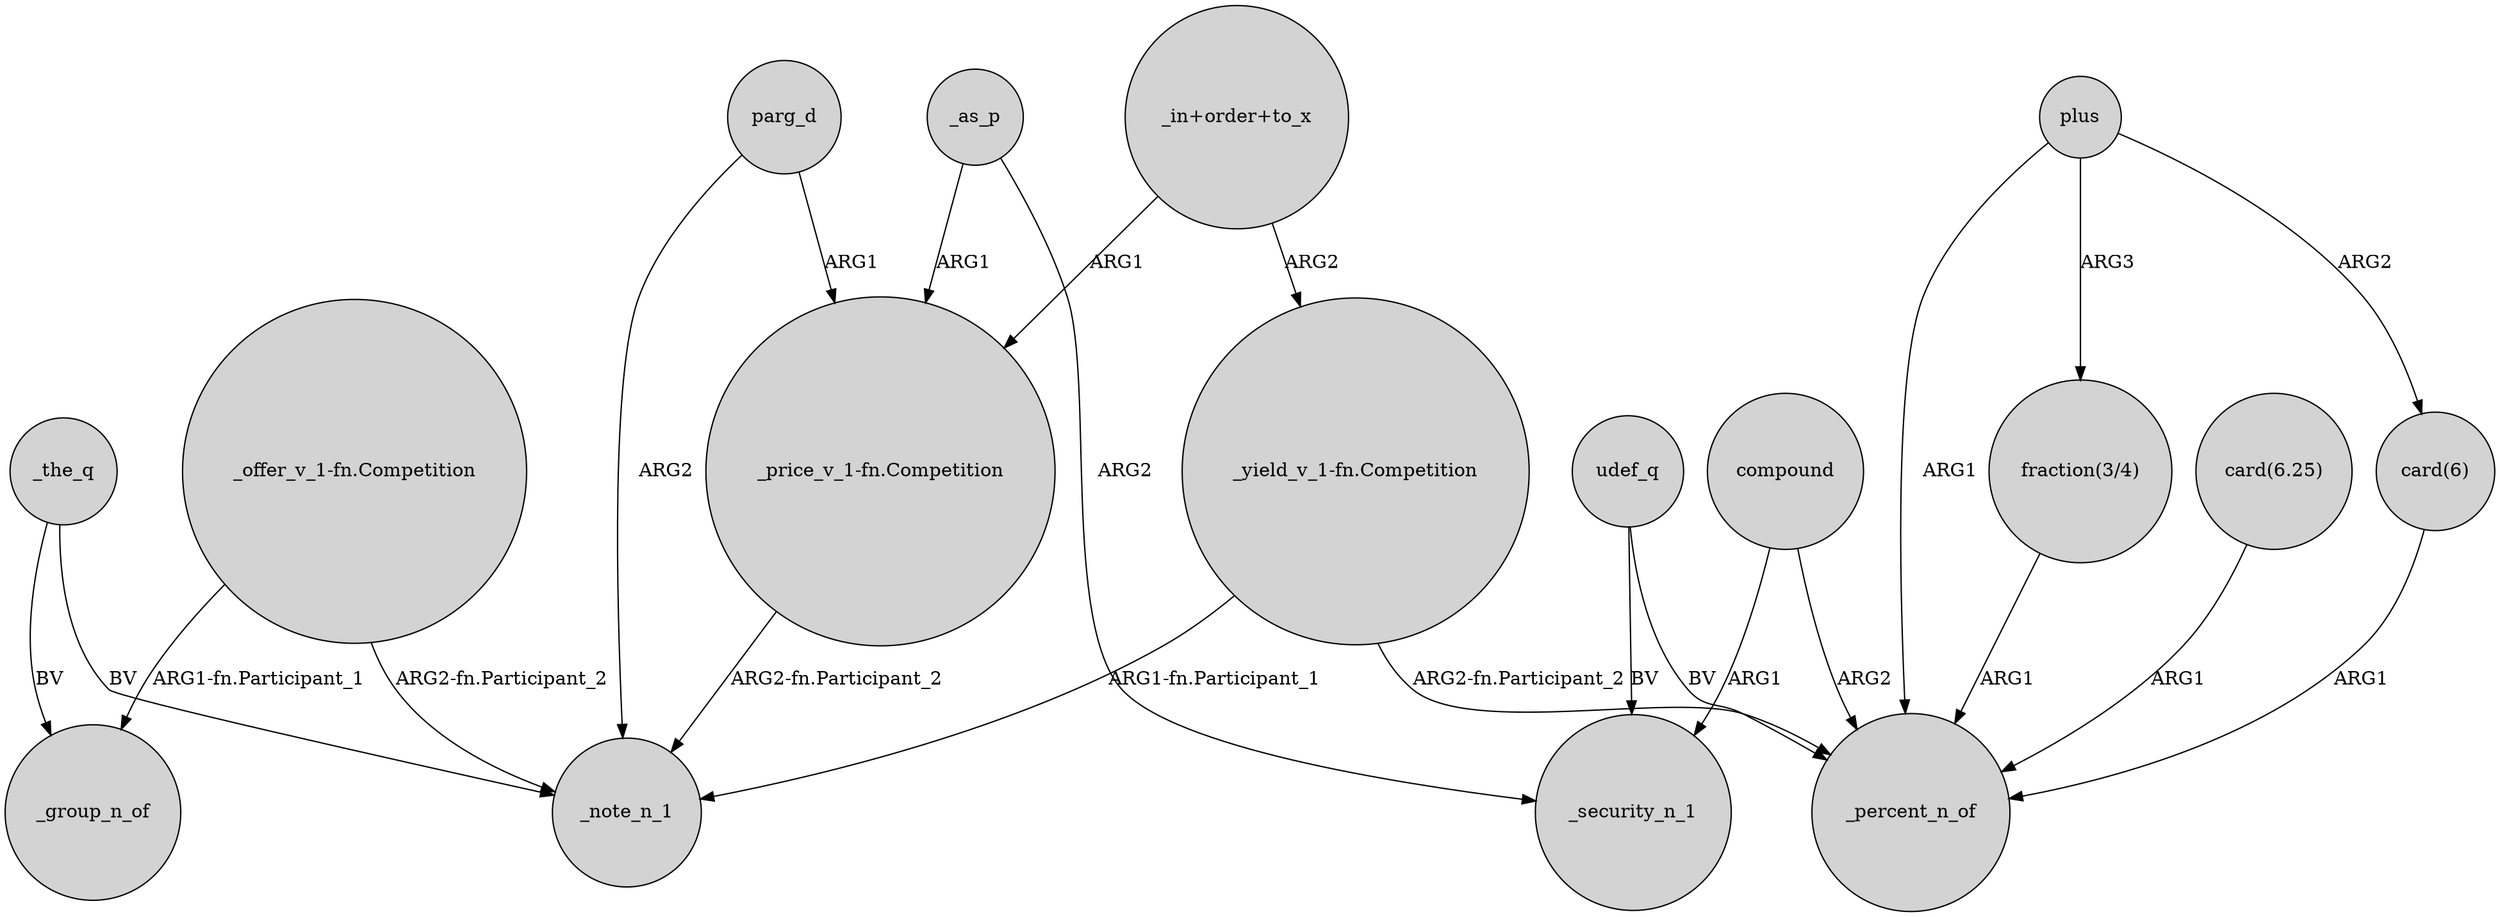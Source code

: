digraph {
	node [shape=circle style=filled]
	"_price_v_1-fn.Competition" -> _note_n_1 [label="ARG2-fn.Participant_2"]
	udef_q -> _security_n_1 [label=BV]
	plus -> "card(6)" [label=ARG2]
	"card(6.25)" -> _percent_n_of [label=ARG1]
	"_in+order+to_x" -> "_price_v_1-fn.Competition" [label=ARG1]
	_the_q -> _note_n_1 [label=BV]
	plus -> _percent_n_of [label=ARG1]
	parg_d -> _note_n_1 [label=ARG2]
	"_offer_v_1-fn.Competition" -> _note_n_1 [label="ARG2-fn.Participant_2"]
	"card(6)" -> _percent_n_of [label=ARG1]
	compound -> _security_n_1 [label=ARG1]
	"_in+order+to_x" -> "_yield_v_1-fn.Competition" [label=ARG2]
	udef_q -> _percent_n_of [label=BV]
	compound -> _percent_n_of [label=ARG2]
	_the_q -> _group_n_of [label=BV]
	"_yield_v_1-fn.Competition" -> _percent_n_of [label="ARG2-fn.Participant_2"]
	"_yield_v_1-fn.Competition" -> _note_n_1 [label="ARG1-fn.Participant_1"]
	_as_p -> "_price_v_1-fn.Competition" [label=ARG1]
	"fraction(3/4)" -> _percent_n_of [label=ARG1]
	plus -> "fraction(3/4)" [label=ARG3]
	_as_p -> _security_n_1 [label=ARG2]
	parg_d -> "_price_v_1-fn.Competition" [label=ARG1]
	"_offer_v_1-fn.Competition" -> _group_n_of [label="ARG1-fn.Participant_1"]
}
